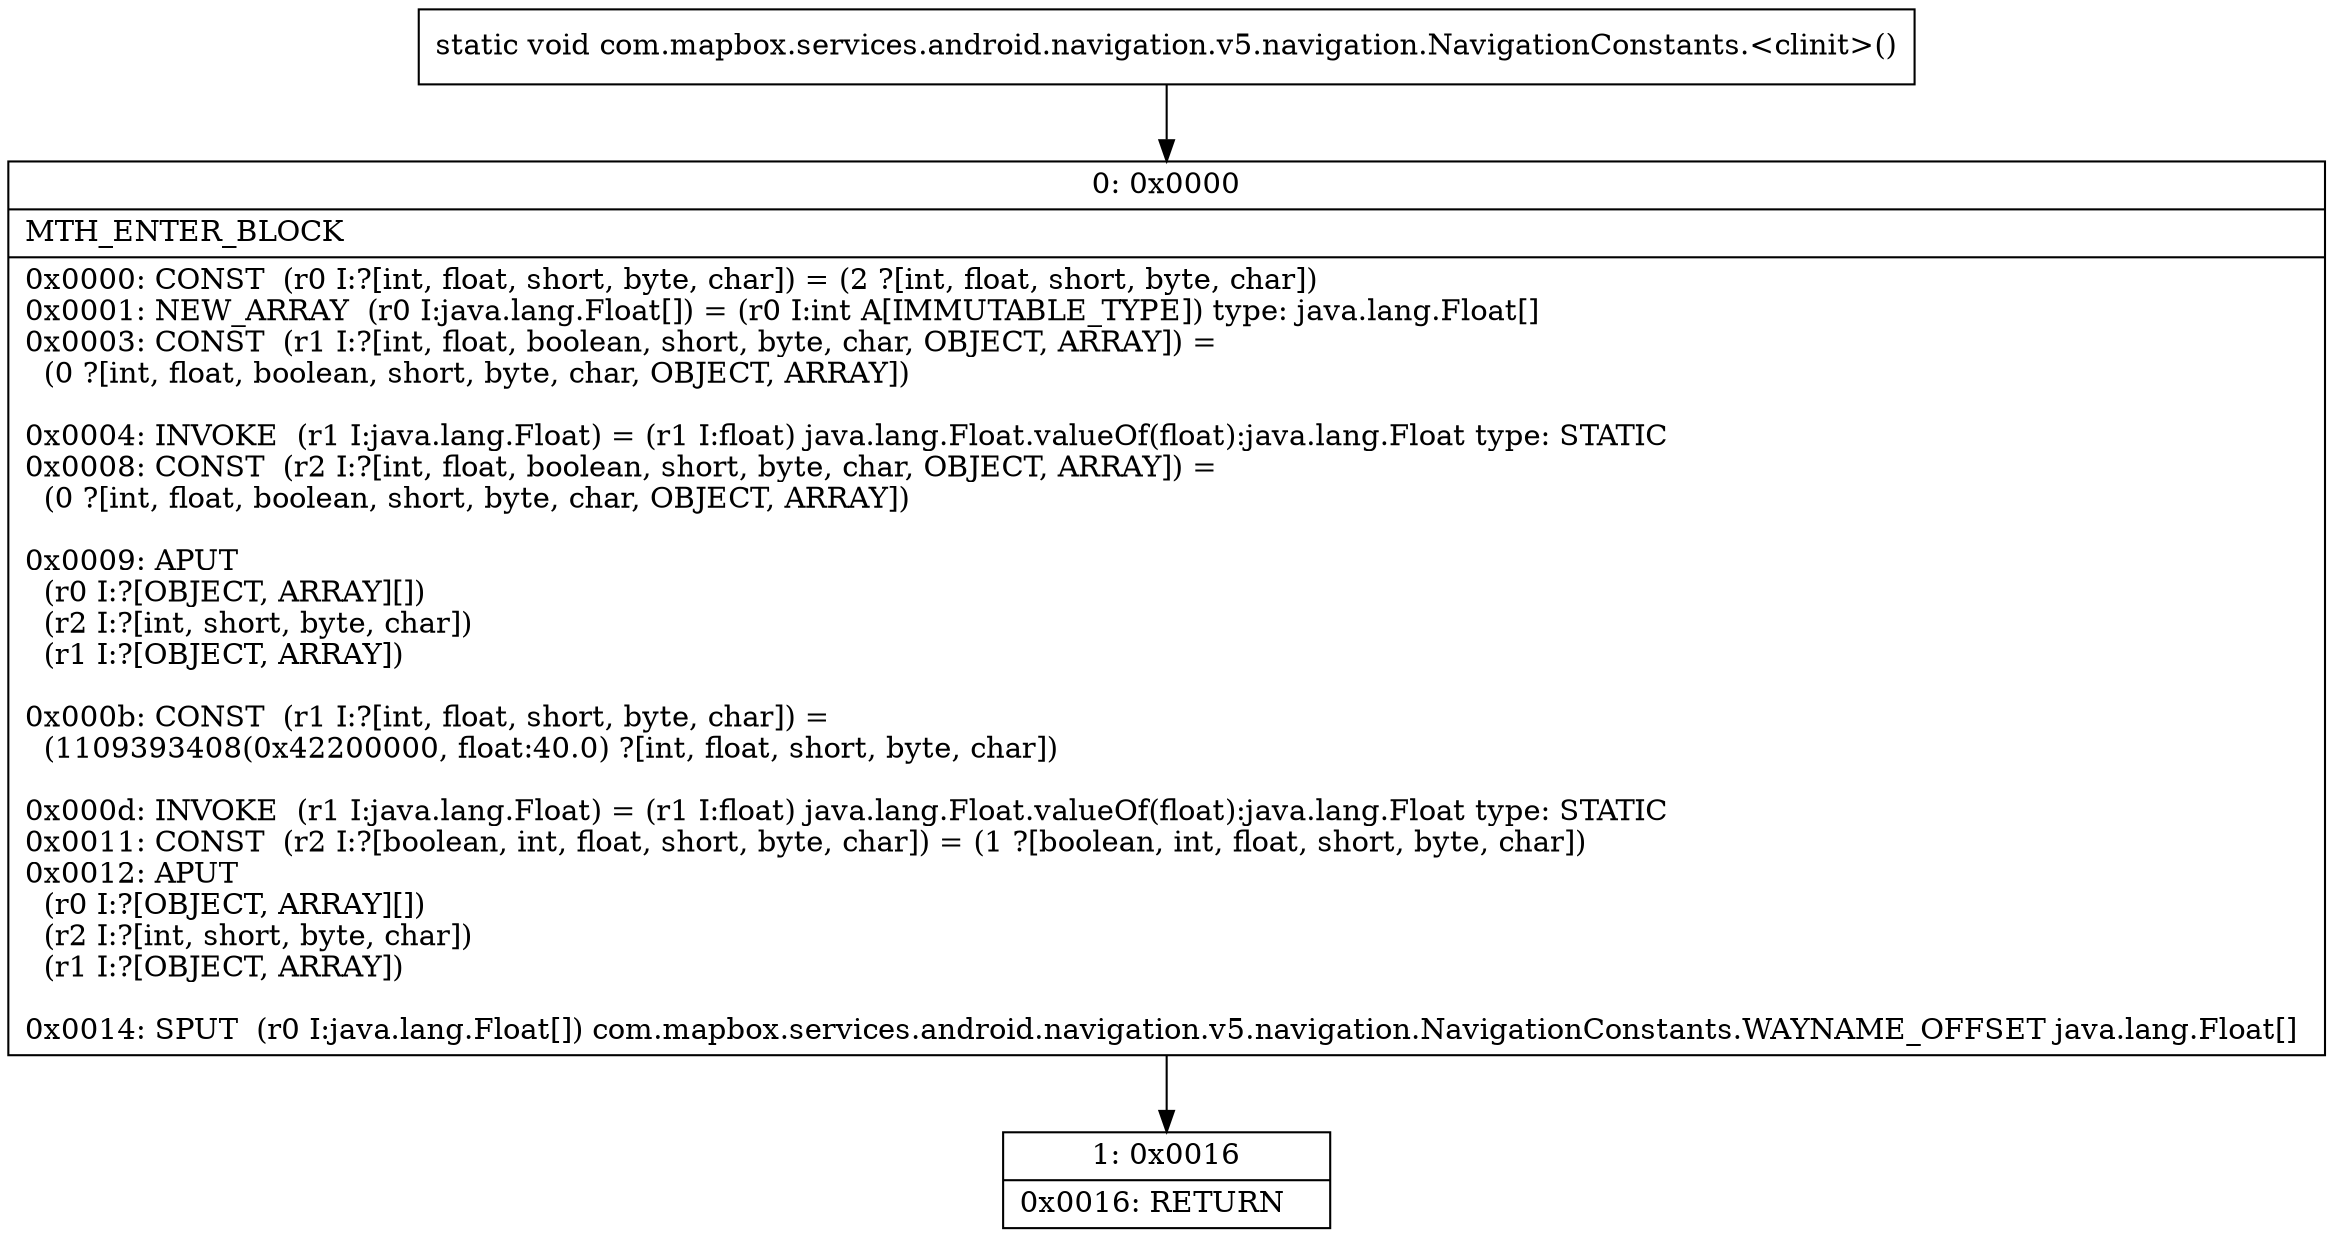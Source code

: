digraph "CFG forcom.mapbox.services.android.navigation.v5.navigation.NavigationConstants.\<clinit\>()V" {
Node_0 [shape=record,label="{0\:\ 0x0000|MTH_ENTER_BLOCK\l|0x0000: CONST  (r0 I:?[int, float, short, byte, char]) = (2 ?[int, float, short, byte, char]) \l0x0001: NEW_ARRAY  (r0 I:java.lang.Float[]) = (r0 I:int A[IMMUTABLE_TYPE]) type: java.lang.Float[] \l0x0003: CONST  (r1 I:?[int, float, boolean, short, byte, char, OBJECT, ARRAY]) = \l  (0 ?[int, float, boolean, short, byte, char, OBJECT, ARRAY])\l \l0x0004: INVOKE  (r1 I:java.lang.Float) = (r1 I:float) java.lang.Float.valueOf(float):java.lang.Float type: STATIC \l0x0008: CONST  (r2 I:?[int, float, boolean, short, byte, char, OBJECT, ARRAY]) = \l  (0 ?[int, float, boolean, short, byte, char, OBJECT, ARRAY])\l \l0x0009: APUT  \l  (r0 I:?[OBJECT, ARRAY][])\l  (r2 I:?[int, short, byte, char])\l  (r1 I:?[OBJECT, ARRAY])\l \l0x000b: CONST  (r1 I:?[int, float, short, byte, char]) = \l  (1109393408(0x42200000, float:40.0) ?[int, float, short, byte, char])\l \l0x000d: INVOKE  (r1 I:java.lang.Float) = (r1 I:float) java.lang.Float.valueOf(float):java.lang.Float type: STATIC \l0x0011: CONST  (r2 I:?[boolean, int, float, short, byte, char]) = (1 ?[boolean, int, float, short, byte, char]) \l0x0012: APUT  \l  (r0 I:?[OBJECT, ARRAY][])\l  (r2 I:?[int, short, byte, char])\l  (r1 I:?[OBJECT, ARRAY])\l \l0x0014: SPUT  (r0 I:java.lang.Float[]) com.mapbox.services.android.navigation.v5.navigation.NavigationConstants.WAYNAME_OFFSET java.lang.Float[] \l}"];
Node_1 [shape=record,label="{1\:\ 0x0016|0x0016: RETURN   \l}"];
MethodNode[shape=record,label="{static void com.mapbox.services.android.navigation.v5.navigation.NavigationConstants.\<clinit\>() }"];
MethodNode -> Node_0;
Node_0 -> Node_1;
}

